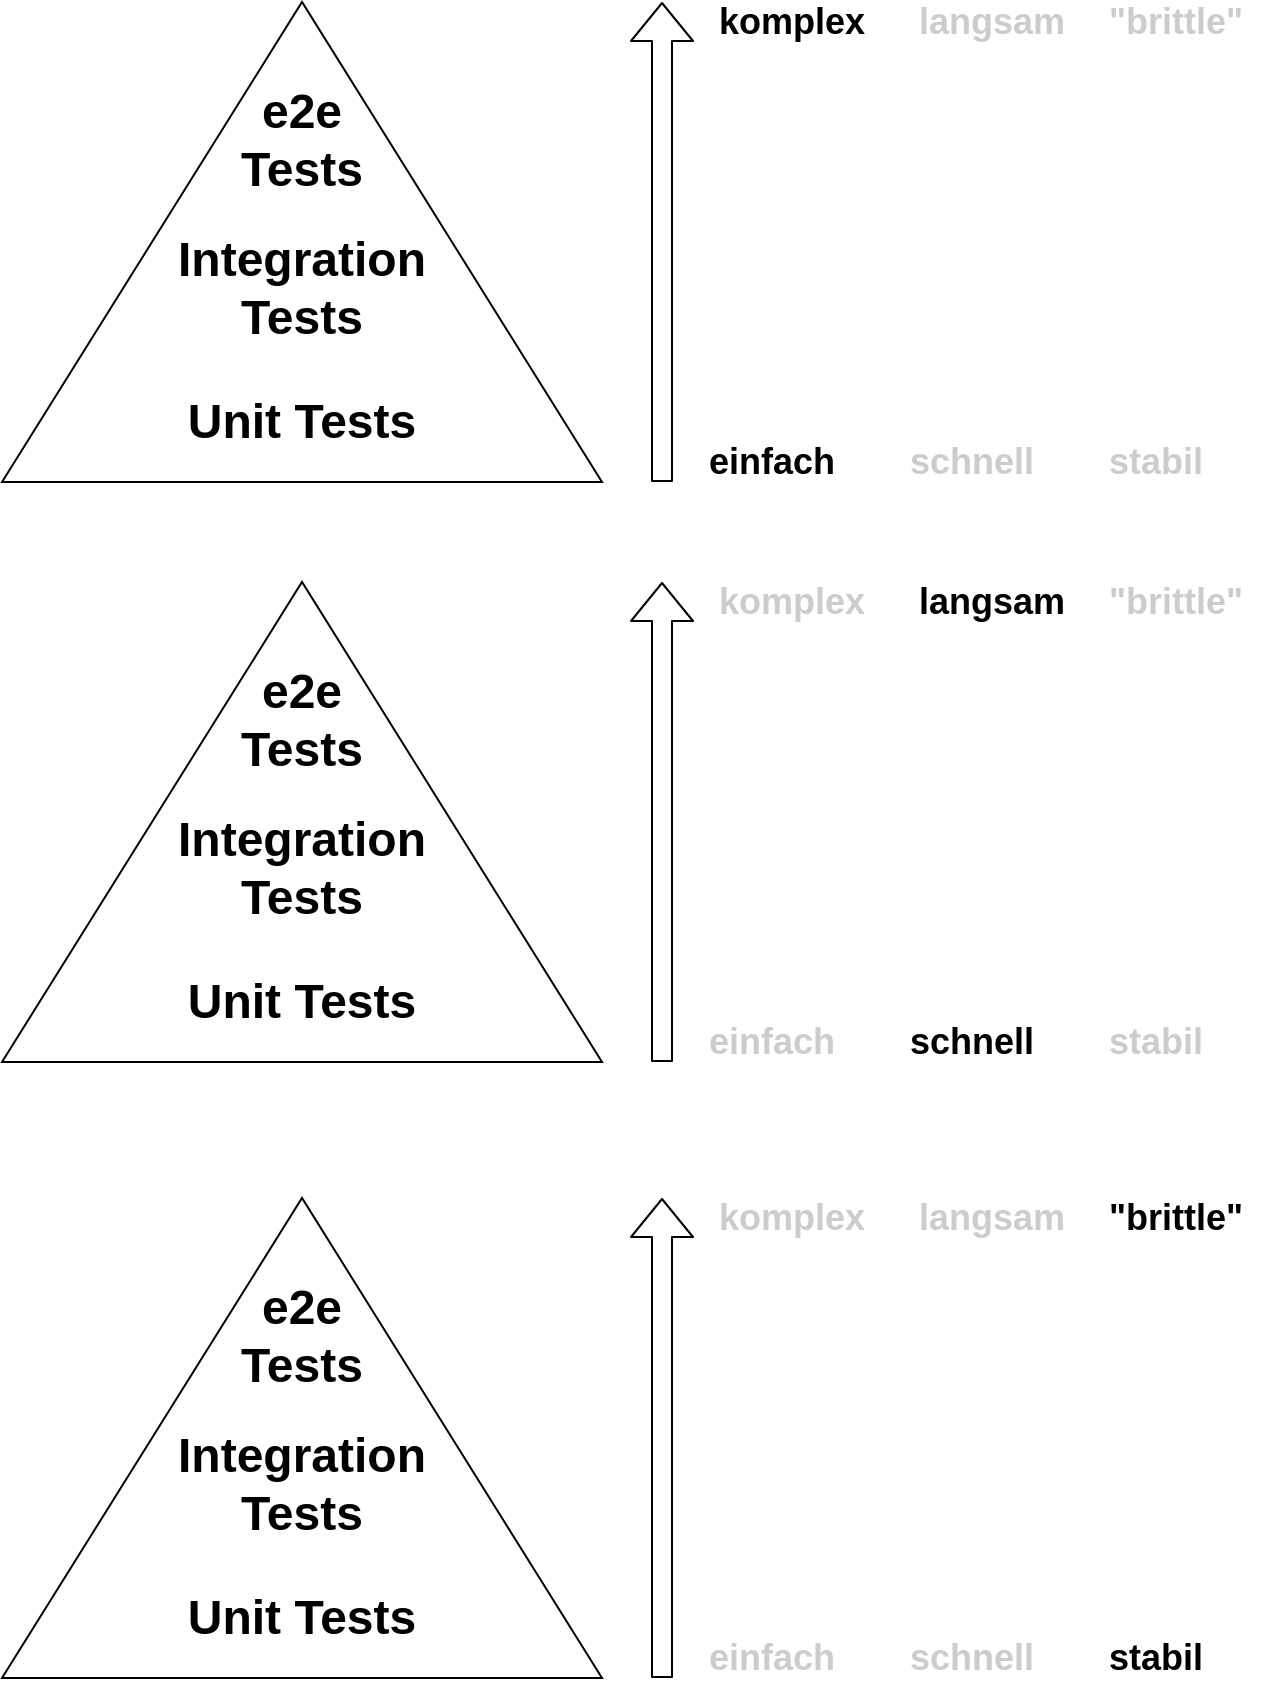 <mxfile version="10.6.7" type="device"><diagram id="eWFq84RB71gbj9K6y5ss" name="Page-1"><mxGraphModel dx="740" dy="480" grid="1" gridSize="10" guides="1" tooltips="1" connect="1" arrows="1" fold="1" page="1" pageScale="1" pageWidth="827" pageHeight="1169" math="0" shadow="0"><root><mxCell id="0"/><mxCell id="1" parent="0"/><mxCell id="VKyZ-elfbLEt7Hlbf5LA-1" value="" style="triangle;whiteSpace=wrap;html=1;direction=north;" parent="1" vertex="1"><mxGeometry x="40" y="40" width="300" height="240" as="geometry"/></mxCell><mxCell id="VKyZ-elfbLEt7Hlbf5LA-2" value="Integration&lt;br&gt;Tests&lt;br&gt;" style="text;html=1;strokeColor=none;fillColor=none;align=center;verticalAlign=middle;whiteSpace=wrap;rounded=0;fontStyle=1;fontSize=24;" parent="1" vertex="1"><mxGeometry x="125" y="158" width="130" height="50" as="geometry"/></mxCell><mxCell id="VKyZ-elfbLEt7Hlbf5LA-3" value="Unit Tests" style="text;html=1;strokeColor=none;fillColor=none;align=center;verticalAlign=middle;whiteSpace=wrap;rounded=0;fontStyle=1;fontSize=24;" parent="1" vertex="1"><mxGeometry x="125" y="240" width="130" height="20" as="geometry"/></mxCell><mxCell id="VKyZ-elfbLEt7Hlbf5LA-4" value="e2e&lt;br&gt;Tests&lt;br&gt;" style="text;html=1;strokeColor=none;fillColor=none;align=center;verticalAlign=middle;whiteSpace=wrap;rounded=0;fontStyle=1;fontSize=24;" parent="1" vertex="1"><mxGeometry x="125" y="84" width="130" height="50" as="geometry"/></mxCell><mxCell id="VKyZ-elfbLEt7Hlbf5LA-5" value="" style="shape=flexArrow;endArrow=classic;html=1;fontSize=24;" parent="1" edge="1"><mxGeometry width="50" height="50" relative="1" as="geometry"><mxPoint x="370" y="280" as="sourcePoint"/><mxPoint x="370" y="40" as="targetPoint"/></mxGeometry></mxCell><mxCell id="VKyZ-elfbLEt7Hlbf5LA-6" value="komplex&lt;br style=&quot;font-size: 18px;&quot;&gt;" style="text;html=1;strokeColor=none;fillColor=none;align=center;verticalAlign=middle;whiteSpace=wrap;rounded=0;fontStyle=1;fontSize=18;" parent="1" vertex="1"><mxGeometry x="390" y="40" width="90" height="20" as="geometry"/></mxCell><mxCell id="VKyZ-elfbLEt7Hlbf5LA-7" value="einfach&lt;br style=&quot;font-size: 18px&quot;&gt;" style="text;html=1;strokeColor=none;fillColor=none;align=center;verticalAlign=middle;whiteSpace=wrap;rounded=0;fontStyle=1;fontSize=18;" parent="1" vertex="1"><mxGeometry x="390" y="260" width="70" height="20" as="geometry"/></mxCell><mxCell id="NMzvanqpd72iD8RfILKJ-2" value="langsam&lt;br style=&quot;font-size: 18px&quot;&gt;" style="text;html=1;strokeColor=none;fillColor=none;align=center;verticalAlign=middle;whiteSpace=wrap;rounded=0;fontStyle=1;fontSize=18;fontColor=#CCCCCC;" vertex="1" parent="1"><mxGeometry x="490" y="40" width="90" height="20" as="geometry"/></mxCell><mxCell id="NMzvanqpd72iD8RfILKJ-3" value="schnell&lt;br style=&quot;font-size: 18px&quot;&gt;" style="text;html=1;strokeColor=none;fillColor=none;align=center;verticalAlign=middle;whiteSpace=wrap;rounded=0;fontStyle=1;fontSize=18;fontColor=#CCCCCC;" vertex="1" parent="1"><mxGeometry x="490" y="260" width="70" height="20" as="geometry"/></mxCell><mxCell id="NMzvanqpd72iD8RfILKJ-4" value="&quot;brittle&quot;&lt;br style=&quot;font-size: 18px&quot;&gt;" style="text;html=1;strokeColor=none;fillColor=none;align=center;verticalAlign=middle;whiteSpace=wrap;rounded=0;fontStyle=1;fontSize=18;fontColor=#CCCCCC;" vertex="1" parent="1"><mxGeometry x="582" y="40" width="90" height="20" as="geometry"/></mxCell><mxCell id="NMzvanqpd72iD8RfILKJ-5" value="stabil&lt;br style=&quot;font-size: 18px&quot;&gt;" style="text;html=1;strokeColor=none;fillColor=none;align=center;verticalAlign=middle;whiteSpace=wrap;rounded=0;fontStyle=1;fontSize=18;fontColor=#CCCCCC;" vertex="1" parent="1"><mxGeometry x="582" y="260" width="70" height="20" as="geometry"/></mxCell><mxCell id="NMzvanqpd72iD8RfILKJ-6" value="" style="triangle;whiteSpace=wrap;html=1;direction=north;" vertex="1" parent="1"><mxGeometry x="40" y="330" width="300" height="240" as="geometry"/></mxCell><mxCell id="NMzvanqpd72iD8RfILKJ-7" value="Integration&lt;br&gt;Tests&lt;br&gt;" style="text;html=1;strokeColor=none;fillColor=none;align=center;verticalAlign=middle;whiteSpace=wrap;rounded=0;fontStyle=1;fontSize=24;" vertex="1" parent="1"><mxGeometry x="125" y="448" width="130" height="50" as="geometry"/></mxCell><mxCell id="NMzvanqpd72iD8RfILKJ-8" value="Unit Tests" style="text;html=1;strokeColor=none;fillColor=none;align=center;verticalAlign=middle;whiteSpace=wrap;rounded=0;fontStyle=1;fontSize=24;" vertex="1" parent="1"><mxGeometry x="125" y="530" width="130" height="20" as="geometry"/></mxCell><mxCell id="NMzvanqpd72iD8RfILKJ-9" value="e2e&lt;br&gt;Tests&lt;br&gt;" style="text;html=1;strokeColor=none;fillColor=none;align=center;verticalAlign=middle;whiteSpace=wrap;rounded=0;fontStyle=1;fontSize=24;" vertex="1" parent="1"><mxGeometry x="125" y="374" width="130" height="50" as="geometry"/></mxCell><mxCell id="NMzvanqpd72iD8RfILKJ-10" value="" style="shape=flexArrow;endArrow=classic;html=1;fontSize=24;" edge="1" parent="1"><mxGeometry width="50" height="50" relative="1" as="geometry"><mxPoint x="370" y="570" as="sourcePoint"/><mxPoint x="370" y="330" as="targetPoint"/></mxGeometry></mxCell><mxCell id="NMzvanqpd72iD8RfILKJ-11" value="komplex&lt;br style=&quot;font-size: 18px;&quot;&gt;" style="text;html=1;strokeColor=none;fillColor=none;align=center;verticalAlign=middle;whiteSpace=wrap;rounded=0;fontStyle=1;fontSize=18;fontColor=#CCCCCC;" vertex="1" parent="1"><mxGeometry x="390" y="330" width="90" height="20" as="geometry"/></mxCell><mxCell id="NMzvanqpd72iD8RfILKJ-12" value="einfach&lt;br style=&quot;font-size: 18px&quot;&gt;" style="text;html=1;strokeColor=none;fillColor=none;align=center;verticalAlign=middle;whiteSpace=wrap;rounded=0;fontStyle=1;fontSize=18;fontColor=#CCCCCC;" vertex="1" parent="1"><mxGeometry x="390" y="550" width="70" height="20" as="geometry"/></mxCell><mxCell id="NMzvanqpd72iD8RfILKJ-13" value="langsam&lt;br style=&quot;font-size: 18px&quot;&gt;" style="text;html=1;strokeColor=none;fillColor=none;align=center;verticalAlign=middle;whiteSpace=wrap;rounded=0;fontStyle=1;fontSize=18;fontColor=#000000;" vertex="1" parent="1"><mxGeometry x="490" y="330" width="90" height="20" as="geometry"/></mxCell><mxCell id="NMzvanqpd72iD8RfILKJ-14" value="schnell&lt;br style=&quot;font-size: 18px&quot;&gt;" style="text;html=1;strokeColor=none;fillColor=none;align=center;verticalAlign=middle;whiteSpace=wrap;rounded=0;fontStyle=1;fontSize=18;fontColor=#000000;" vertex="1" parent="1"><mxGeometry x="490" y="550" width="70" height="20" as="geometry"/></mxCell><mxCell id="NMzvanqpd72iD8RfILKJ-15" value="&quot;brittle&quot;&lt;br style=&quot;font-size: 18px&quot;&gt;" style="text;html=1;strokeColor=none;fillColor=none;align=center;verticalAlign=middle;whiteSpace=wrap;rounded=0;fontStyle=1;fontSize=18;fontColor=#CCCCCC;" vertex="1" parent="1"><mxGeometry x="582" y="330" width="90" height="20" as="geometry"/></mxCell><mxCell id="NMzvanqpd72iD8RfILKJ-16" value="stabil&lt;br style=&quot;font-size: 18px&quot;&gt;" style="text;html=1;strokeColor=none;fillColor=none;align=center;verticalAlign=middle;whiteSpace=wrap;rounded=0;fontStyle=1;fontSize=18;fontColor=#CCCCCC;" vertex="1" parent="1"><mxGeometry x="582" y="550" width="70" height="20" as="geometry"/></mxCell><mxCell id="NMzvanqpd72iD8RfILKJ-17" value="" style="triangle;whiteSpace=wrap;html=1;direction=north;" vertex="1" parent="1"><mxGeometry x="40" y="638" width="300" height="240" as="geometry"/></mxCell><mxCell id="NMzvanqpd72iD8RfILKJ-18" value="Integration&lt;br&gt;Tests&lt;br&gt;" style="text;html=1;strokeColor=none;fillColor=none;align=center;verticalAlign=middle;whiteSpace=wrap;rounded=0;fontStyle=1;fontSize=24;" vertex="1" parent="1"><mxGeometry x="125" y="756" width="130" height="50" as="geometry"/></mxCell><mxCell id="NMzvanqpd72iD8RfILKJ-19" value="Unit Tests" style="text;html=1;strokeColor=none;fillColor=none;align=center;verticalAlign=middle;whiteSpace=wrap;rounded=0;fontStyle=1;fontSize=24;" vertex="1" parent="1"><mxGeometry x="125" y="838" width="130" height="20" as="geometry"/></mxCell><mxCell id="NMzvanqpd72iD8RfILKJ-20" value="e2e&lt;br&gt;Tests&lt;br&gt;" style="text;html=1;strokeColor=none;fillColor=none;align=center;verticalAlign=middle;whiteSpace=wrap;rounded=0;fontStyle=1;fontSize=24;" vertex="1" parent="1"><mxGeometry x="125" y="682" width="130" height="50" as="geometry"/></mxCell><mxCell id="NMzvanqpd72iD8RfILKJ-21" value="" style="shape=flexArrow;endArrow=classic;html=1;fontSize=24;" edge="1" parent="1"><mxGeometry width="50" height="50" relative="1" as="geometry"><mxPoint x="370" y="878" as="sourcePoint"/><mxPoint x="370" y="638" as="targetPoint"/></mxGeometry></mxCell><mxCell id="NMzvanqpd72iD8RfILKJ-22" value="komplex&lt;br style=&quot;font-size: 18px;&quot;&gt;" style="text;html=1;strokeColor=none;fillColor=none;align=center;verticalAlign=middle;whiteSpace=wrap;rounded=0;fontStyle=1;fontSize=18;fontColor=#CCCCCC;" vertex="1" parent="1"><mxGeometry x="390" y="638" width="90" height="20" as="geometry"/></mxCell><mxCell id="NMzvanqpd72iD8RfILKJ-23" value="einfach&lt;br style=&quot;font-size: 18px&quot;&gt;" style="text;html=1;strokeColor=none;fillColor=none;align=center;verticalAlign=middle;whiteSpace=wrap;rounded=0;fontStyle=1;fontSize=18;fontColor=#CCCCCC;" vertex="1" parent="1"><mxGeometry x="390" y="858" width="70" height="20" as="geometry"/></mxCell><mxCell id="NMzvanqpd72iD8RfILKJ-24" value="langsam&lt;br style=&quot;font-size: 18px&quot;&gt;" style="text;html=1;strokeColor=none;fillColor=none;align=center;verticalAlign=middle;whiteSpace=wrap;rounded=0;fontStyle=1;fontSize=18;fontColor=#CCCCCC;" vertex="1" parent="1"><mxGeometry x="490" y="638" width="90" height="20" as="geometry"/></mxCell><mxCell id="NMzvanqpd72iD8RfILKJ-25" value="schnell&lt;br style=&quot;font-size: 18px&quot;&gt;" style="text;html=1;strokeColor=none;fillColor=none;align=center;verticalAlign=middle;whiteSpace=wrap;rounded=0;fontStyle=1;fontSize=18;fontColor=#CCCCCC;" vertex="1" parent="1"><mxGeometry x="490" y="858" width="70" height="20" as="geometry"/></mxCell><mxCell id="NMzvanqpd72iD8RfILKJ-26" value="&quot;brittle&quot;&lt;br style=&quot;font-size: 18px&quot;&gt;" style="text;html=1;strokeColor=none;fillColor=none;align=center;verticalAlign=middle;whiteSpace=wrap;rounded=0;fontStyle=1;fontSize=18;fontColor=#000000;" vertex="1" parent="1"><mxGeometry x="582" y="638" width="90" height="20" as="geometry"/></mxCell><mxCell id="NMzvanqpd72iD8RfILKJ-27" value="stabil&lt;br style=&quot;font-size: 18px&quot;&gt;" style="text;html=1;strokeColor=none;fillColor=none;align=center;verticalAlign=middle;whiteSpace=wrap;rounded=0;fontStyle=1;fontSize=18;fontColor=#000000;" vertex="1" parent="1"><mxGeometry x="582" y="858" width="70" height="20" as="geometry"/></mxCell></root></mxGraphModel></diagram></mxfile>